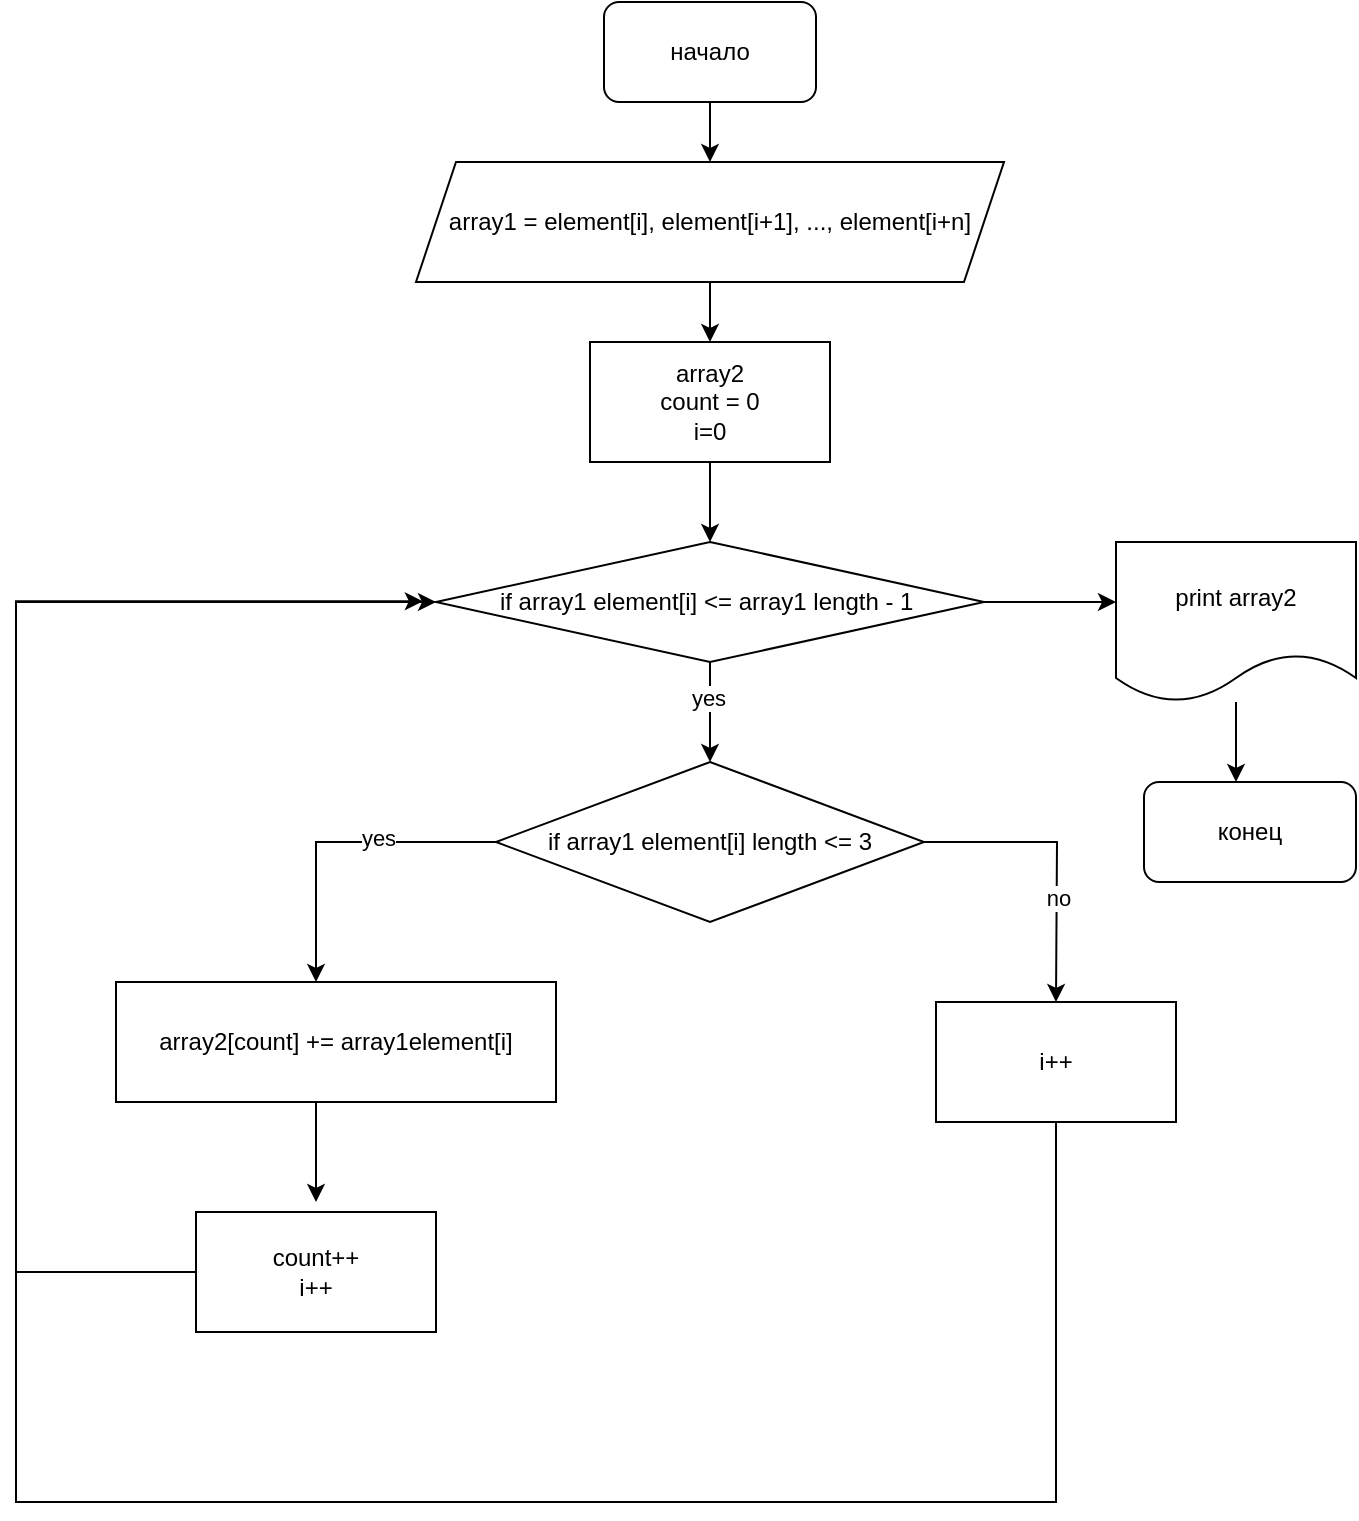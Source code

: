 <mxfile version="20.6.2" type="device"><diagram id="lxS5IERF-9cgVslKG592" name="Page-1"><mxGraphModel dx="593" dy="606" grid="1" gridSize="10" guides="1" tooltips="1" connect="1" arrows="1" fold="1" page="1" pageScale="1" pageWidth="827" pageHeight="1169" math="0" shadow="0"><root><mxCell id="0"/><mxCell id="1" parent="0"/><mxCell id="uKHMA5gbZaP1aWOmkOEi-1" value="" style="edgeStyle=orthogonalEdgeStyle;rounded=0;orthogonalLoop=1;jettySize=auto;html=1;" edge="1" parent="1" source="uKHMA5gbZaP1aWOmkOEi-2"><mxGeometry relative="1" as="geometry"><mxPoint x="407" y="170" as="targetPoint"/></mxGeometry></mxCell><mxCell id="uKHMA5gbZaP1aWOmkOEi-2" value="начало" style="rounded=1;whiteSpace=wrap;html=1;" vertex="1" parent="1"><mxGeometry x="354" y="90" width="106" height="50" as="geometry"/></mxCell><mxCell id="uKHMA5gbZaP1aWOmkOEi-32" style="edgeStyle=orthogonalEdgeStyle;rounded=0;orthogonalLoop=1;jettySize=auto;html=1;" edge="1" parent="1" source="uKHMA5gbZaP1aWOmkOEi-4"><mxGeometry relative="1" as="geometry"><mxPoint x="407" y="260" as="targetPoint"/></mxGeometry></mxCell><mxCell id="uKHMA5gbZaP1aWOmkOEi-4" value="array1 = element[i], element[i+1], ..., element[i+n]" style="shape=parallelogram;perimeter=parallelogramPerimeter;whiteSpace=wrap;html=1;fixedSize=1;" vertex="1" parent="1"><mxGeometry x="260" y="170" width="294" height="60" as="geometry"/></mxCell><mxCell id="uKHMA5gbZaP1aWOmkOEi-6" style="edgeStyle=orthogonalEdgeStyle;rounded=0;orthogonalLoop=1;jettySize=auto;html=1;exitX=0.5;exitY=1;exitDx=0;exitDy=0;" edge="1" parent="1" source="uKHMA5gbZaP1aWOmkOEi-4" target="uKHMA5gbZaP1aWOmkOEi-4"><mxGeometry relative="1" as="geometry"/></mxCell><mxCell id="uKHMA5gbZaP1aWOmkOEi-34" style="edgeStyle=orthogonalEdgeStyle;rounded=0;orthogonalLoop=1;jettySize=auto;html=1;" edge="1" parent="1" source="uKHMA5gbZaP1aWOmkOEi-33"><mxGeometry relative="1" as="geometry"><mxPoint x="407" y="360" as="targetPoint"/></mxGeometry></mxCell><mxCell id="uKHMA5gbZaP1aWOmkOEi-33" value="array2&lt;br&gt;count = 0&lt;br&gt;i=0" style="rounded=0;whiteSpace=wrap;html=1;" vertex="1" parent="1"><mxGeometry x="347" y="260" width="120" height="60" as="geometry"/></mxCell><mxCell id="uKHMA5gbZaP1aWOmkOEi-36" style="edgeStyle=orthogonalEdgeStyle;rounded=0;orthogonalLoop=1;jettySize=auto;html=1;" edge="1" parent="1" source="uKHMA5gbZaP1aWOmkOEi-35"><mxGeometry relative="1" as="geometry"><mxPoint x="210" y="580" as="targetPoint"/><Array as="points"><mxPoint x="210" y="510"/></Array></mxGeometry></mxCell><mxCell id="uKHMA5gbZaP1aWOmkOEi-37" value="yes" style="edgeLabel;html=1;align=center;verticalAlign=middle;resizable=0;points=[];" vertex="1" connectable="0" parent="uKHMA5gbZaP1aWOmkOEi-36"><mxGeometry x="-0.254" y="-2" relative="1" as="geometry"><mxPoint as="offset"/></mxGeometry></mxCell><mxCell id="uKHMA5gbZaP1aWOmkOEi-42" style="edgeStyle=orthogonalEdgeStyle;rounded=0;orthogonalLoop=1;jettySize=auto;html=1;" edge="1" parent="1" source="uKHMA5gbZaP1aWOmkOEi-35"><mxGeometry relative="1" as="geometry"><mxPoint x="580" y="590" as="targetPoint"/></mxGeometry></mxCell><mxCell id="uKHMA5gbZaP1aWOmkOEi-43" value="no" style="edgeLabel;html=1;align=center;verticalAlign=middle;resizable=0;points=[];" vertex="1" connectable="0" parent="uKHMA5gbZaP1aWOmkOEi-42"><mxGeometry x="0.28" relative="1" as="geometry"><mxPoint as="offset"/></mxGeometry></mxCell><mxCell id="uKHMA5gbZaP1aWOmkOEi-35" value="if array1 element[i] length &amp;lt;= 3" style="rhombus;whiteSpace=wrap;html=1;" vertex="1" parent="1"><mxGeometry x="300" y="470" width="214" height="80" as="geometry"/></mxCell><mxCell id="uKHMA5gbZaP1aWOmkOEi-39" style="edgeStyle=orthogonalEdgeStyle;rounded=0;orthogonalLoop=1;jettySize=auto;html=1;" edge="1" parent="1"><mxGeometry relative="1" as="geometry"><mxPoint x="210" y="690" as="targetPoint"/><mxPoint x="210" y="640" as="sourcePoint"/></mxGeometry></mxCell><mxCell id="uKHMA5gbZaP1aWOmkOEi-38" value="array2[count] += array1element[i]" style="rounded=0;whiteSpace=wrap;html=1;" vertex="1" parent="1"><mxGeometry x="110" y="580" width="220" height="60" as="geometry"/></mxCell><mxCell id="uKHMA5gbZaP1aWOmkOEi-49" style="edgeStyle=orthogonalEdgeStyle;rounded=0;orthogonalLoop=1;jettySize=auto;html=1;entryX=0;entryY=0.5;entryDx=0;entryDy=0;" edge="1" parent="1" source="uKHMA5gbZaP1aWOmkOEi-41" target="uKHMA5gbZaP1aWOmkOEi-45"><mxGeometry relative="1" as="geometry"><Array as="points"><mxPoint x="60" y="725"/><mxPoint x="60" y="390"/></Array></mxGeometry></mxCell><mxCell id="uKHMA5gbZaP1aWOmkOEi-41" value="count++&lt;br&gt;i++" style="rounded=0;whiteSpace=wrap;html=1;" vertex="1" parent="1"><mxGeometry x="150" y="695" width="120" height="60" as="geometry"/></mxCell><mxCell id="uKHMA5gbZaP1aWOmkOEi-50" style="edgeStyle=orthogonalEdgeStyle;rounded=0;orthogonalLoop=1;jettySize=auto;html=1;entryX=-0.024;entryY=0.494;entryDx=0;entryDy=0;entryPerimeter=0;" edge="1" parent="1" source="uKHMA5gbZaP1aWOmkOEi-44" target="uKHMA5gbZaP1aWOmkOEi-45"><mxGeometry relative="1" as="geometry"><Array as="points"><mxPoint x="580" y="840"/><mxPoint x="60" y="840"/><mxPoint x="60" y="390"/></Array></mxGeometry></mxCell><mxCell id="uKHMA5gbZaP1aWOmkOEi-44" value="i++" style="rounded=0;whiteSpace=wrap;html=1;" vertex="1" parent="1"><mxGeometry x="520" y="590" width="120" height="60" as="geometry"/></mxCell><mxCell id="uKHMA5gbZaP1aWOmkOEi-46" style="edgeStyle=orthogonalEdgeStyle;rounded=0;orthogonalLoop=1;jettySize=auto;html=1;entryX=0.5;entryY=0;entryDx=0;entryDy=0;exitX=0.5;exitY=1;exitDx=0;exitDy=0;" edge="1" parent="1" source="uKHMA5gbZaP1aWOmkOEi-45" target="uKHMA5gbZaP1aWOmkOEi-35"><mxGeometry relative="1" as="geometry"><Array as="points"><mxPoint x="407" y="440"/><mxPoint x="407" y="440"/></Array></mxGeometry></mxCell><mxCell id="uKHMA5gbZaP1aWOmkOEi-47" value="yes" style="edgeLabel;html=1;align=center;verticalAlign=middle;resizable=0;points=[];" vertex="1" connectable="0" parent="uKHMA5gbZaP1aWOmkOEi-46"><mxGeometry x="-0.285" y="-1" relative="1" as="geometry"><mxPoint as="offset"/></mxGeometry></mxCell><mxCell id="uKHMA5gbZaP1aWOmkOEi-51" style="edgeStyle=orthogonalEdgeStyle;rounded=0;orthogonalLoop=1;jettySize=auto;html=1;" edge="1" parent="1" source="uKHMA5gbZaP1aWOmkOEi-45"><mxGeometry relative="1" as="geometry"><mxPoint x="610" y="390" as="targetPoint"/></mxGeometry></mxCell><mxCell id="uKHMA5gbZaP1aWOmkOEi-45" value="if array1 element[i] &amp;lt;=&amp;nbsp;array1 length - 1&amp;nbsp;" style="rhombus;whiteSpace=wrap;html=1;" vertex="1" parent="1"><mxGeometry x="270" y="360" width="274" height="60" as="geometry"/></mxCell><mxCell id="uKHMA5gbZaP1aWOmkOEi-55" style="edgeStyle=orthogonalEdgeStyle;rounded=0;orthogonalLoop=1;jettySize=auto;html=1;" edge="1" parent="1" source="uKHMA5gbZaP1aWOmkOEi-52"><mxGeometry relative="1" as="geometry"><mxPoint x="670" y="480" as="targetPoint"/></mxGeometry></mxCell><mxCell id="uKHMA5gbZaP1aWOmkOEi-52" value="print array2" style="shape=document;whiteSpace=wrap;html=1;boundedLbl=1;" vertex="1" parent="1"><mxGeometry x="610" y="360" width="120" height="80" as="geometry"/></mxCell><mxCell id="uKHMA5gbZaP1aWOmkOEi-56" value="конец" style="rounded=1;whiteSpace=wrap;html=1;" vertex="1" parent="1"><mxGeometry x="624" y="480" width="106" height="50" as="geometry"/></mxCell></root></mxGraphModel></diagram></mxfile>